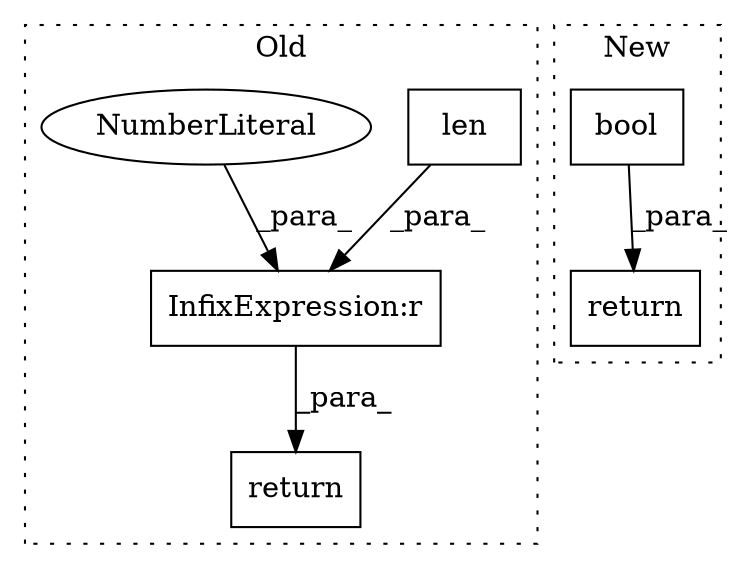 digraph G {
subgraph cluster0 {
1 [label="len" a="32" s="7392,7403" l="4,1" shape="box"];
3 [label="InfixExpression:r" a="27" s="7404" l="3" shape="box"];
4 [label="NumberLiteral" a="34" s="7407" l="1" shape="ellipse"];
5 [label="return" a="41" s="7384" l="7" shape="box"];
label = "Old";
style="dotted";
}
subgraph cluster1 {
2 [label="bool" a="32" s="7021,7040" l="5,1" shape="box"];
6 [label="return" a="41" s="7014" l="7" shape="box"];
label = "New";
style="dotted";
}
1 -> 3 [label="_para_"];
2 -> 6 [label="_para_"];
3 -> 5 [label="_para_"];
4 -> 3 [label="_para_"];
}